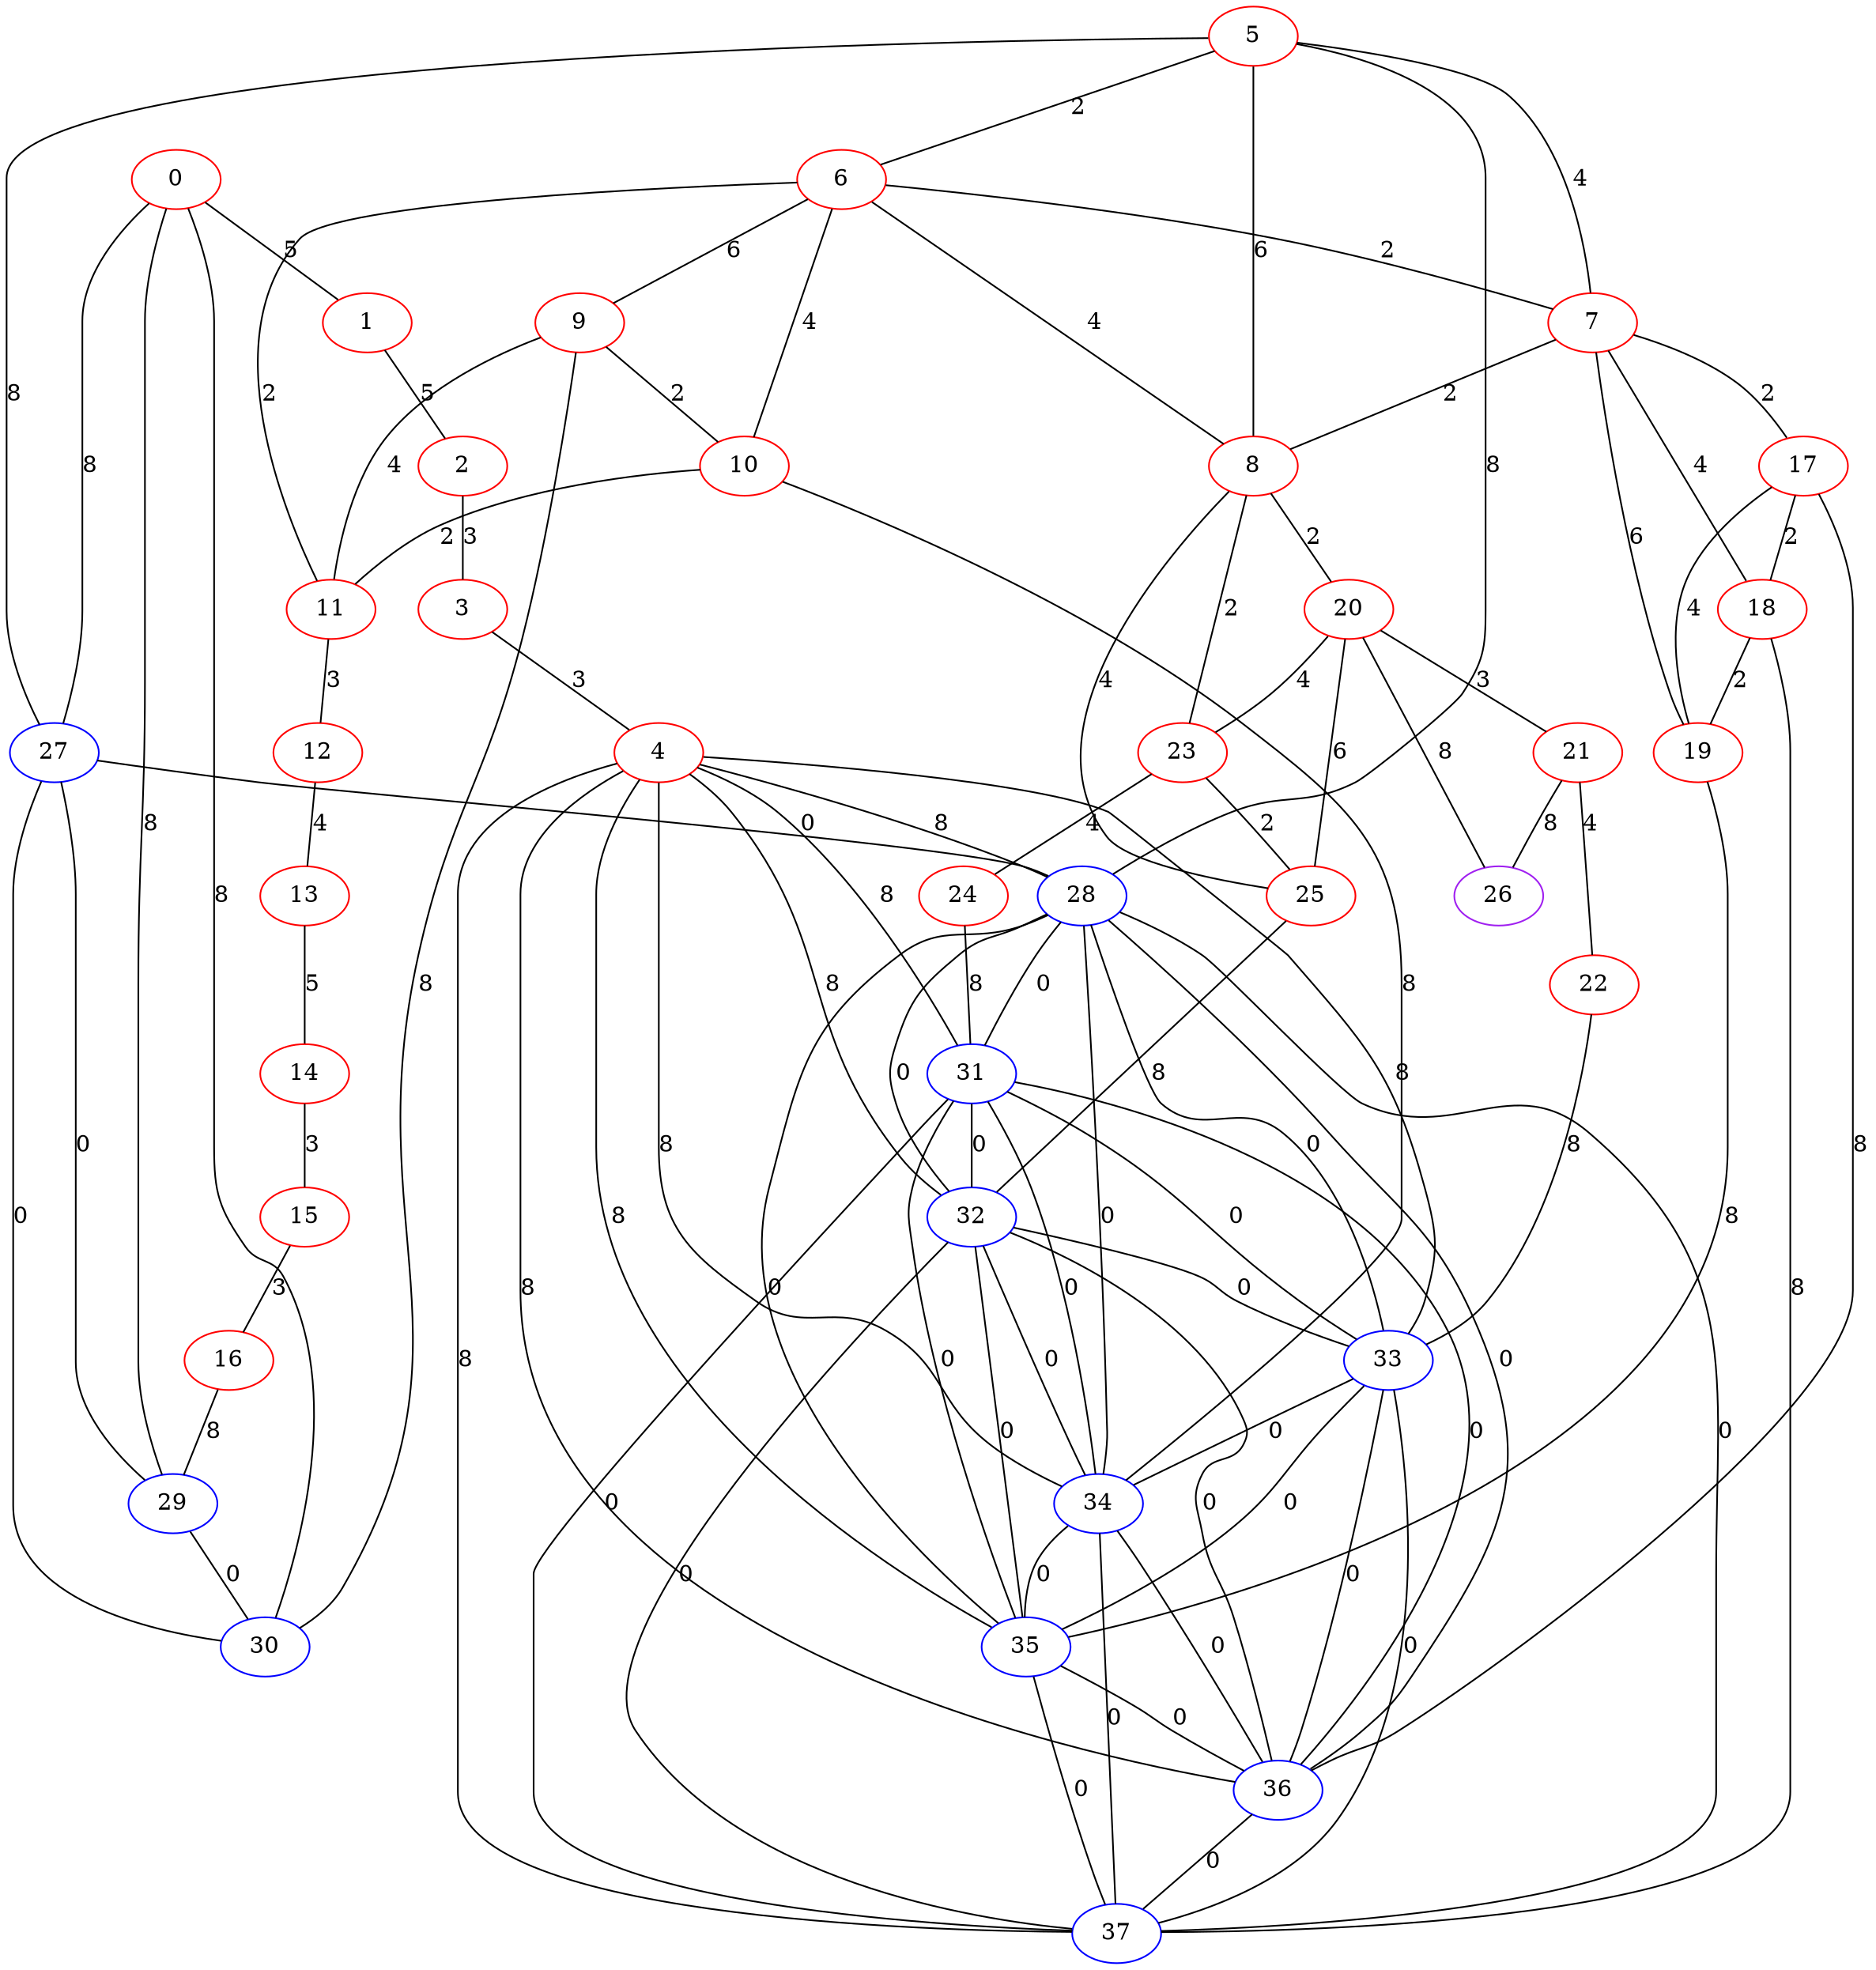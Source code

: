 graph "" {
0 [color=red, weight=1];
1 [color=red, weight=1];
2 [color=red, weight=1];
3 [color=red, weight=1];
4 [color=red, weight=1];
5 [color=red, weight=1];
6 [color=red, weight=1];
7 [color=red, weight=1];
8 [color=red, weight=1];
9 [color=red, weight=1];
10 [color=red, weight=1];
11 [color=red, weight=1];
12 [color=red, weight=1];
13 [color=red, weight=1];
14 [color=red, weight=1];
15 [color=red, weight=1];
16 [color=red, weight=1];
17 [color=red, weight=1];
18 [color=red, weight=1];
19 [color=red, weight=1];
20 [color=red, weight=1];
21 [color=red, weight=1];
22 [color=red, weight=1];
23 [color=red, weight=1];
24 [color=red, weight=1];
25 [color=red, weight=1];
26 [color=purple, weight=4];
27 [color=blue, weight=3];
28 [color=blue, weight=3];
29 [color=blue, weight=3];
30 [color=blue, weight=3];
31 [color=blue, weight=3];
32 [color=blue, weight=3];
33 [color=blue, weight=3];
34 [color=blue, weight=3];
35 [color=blue, weight=3];
36 [color=blue, weight=3];
37 [color=blue, weight=3];
0 -- 1  [key=0, label=5];
0 -- 27  [key=0, label=8];
0 -- 29  [key=0, label=8];
0 -- 30  [key=0, label=8];
1 -- 2  [key=0, label=5];
2 -- 3  [key=0, label=3];
3 -- 4  [key=0, label=3];
4 -- 32  [key=0, label=8];
4 -- 33  [key=0, label=8];
4 -- 34  [key=0, label=8];
4 -- 36  [key=0, label=8];
4 -- 37  [key=0, label=8];
4 -- 35  [key=0, label=8];
4 -- 28  [key=0, label=8];
4 -- 31  [key=0, label=8];
5 -- 8  [key=0, label=6];
5 -- 27  [key=0, label=8];
5 -- 28  [key=0, label=8];
5 -- 6  [key=0, label=2];
5 -- 7  [key=0, label=4];
6 -- 7  [key=0, label=2];
6 -- 8  [key=0, label=4];
6 -- 9  [key=0, label=6];
6 -- 10  [key=0, label=4];
6 -- 11  [key=0, label=2];
7 -- 8  [key=0, label=2];
7 -- 17  [key=0, label=2];
7 -- 18  [key=0, label=4];
7 -- 19  [key=0, label=6];
8 -- 20  [key=0, label=2];
8 -- 23  [key=0, label=2];
8 -- 25  [key=0, label=4];
9 -- 10  [key=0, label=2];
9 -- 11  [key=0, label=4];
9 -- 30  [key=0, label=8];
10 -- 34  [key=0, label=8];
10 -- 11  [key=0, label=2];
11 -- 12  [key=0, label=3];
12 -- 13  [key=0, label=4];
13 -- 14  [key=0, label=5];
14 -- 15  [key=0, label=3];
15 -- 16  [key=0, label=3];
16 -- 29  [key=0, label=8];
17 -- 18  [key=0, label=2];
17 -- 19  [key=0, label=4];
17 -- 36  [key=0, label=8];
18 -- 19  [key=0, label=2];
18 -- 37  [key=0, label=8];
19 -- 35  [key=0, label=8];
20 -- 25  [key=0, label=6];
20 -- 26  [key=0, label=8];
20 -- 21  [key=0, label=3];
20 -- 23  [key=0, label=4];
21 -- 26  [key=0, label=8];
21 -- 22  [key=0, label=4];
22 -- 33  [key=0, label=8];
23 -- 24  [key=0, label=4];
23 -- 25  [key=0, label=2];
24 -- 31  [key=0, label=8];
25 -- 32  [key=0, label=8];
27 -- 28  [key=0, label=0];
27 -- 30  [key=0, label=0];
27 -- 29  [key=0, label=0];
28 -- 32  [key=0, label=0];
28 -- 33  [key=0, label=0];
28 -- 34  [key=0, label=0];
28 -- 35  [key=0, label=0];
28 -- 36  [key=0, label=0];
28 -- 37  [key=0, label=0];
28 -- 31  [key=0, label=0];
29 -- 30  [key=0, label=0];
31 -- 32  [key=0, label=0];
31 -- 33  [key=0, label=0];
31 -- 34  [key=0, label=0];
31 -- 35  [key=0, label=0];
31 -- 36  [key=0, label=0];
31 -- 37  [key=0, label=0];
32 -- 33  [key=0, label=0];
32 -- 34  [key=0, label=0];
32 -- 35  [key=0, label=0];
32 -- 36  [key=0, label=0];
32 -- 37  [key=0, label=0];
33 -- 34  [key=0, label=0];
33 -- 35  [key=0, label=0];
33 -- 36  [key=0, label=0];
33 -- 37  [key=0, label=0];
34 -- 35  [key=0, label=0];
34 -- 36  [key=0, label=0];
34 -- 37  [key=0, label=0];
35 -- 36  [key=0, label=0];
35 -- 37  [key=0, label=0];
36 -- 37  [key=0, label=0];
}
